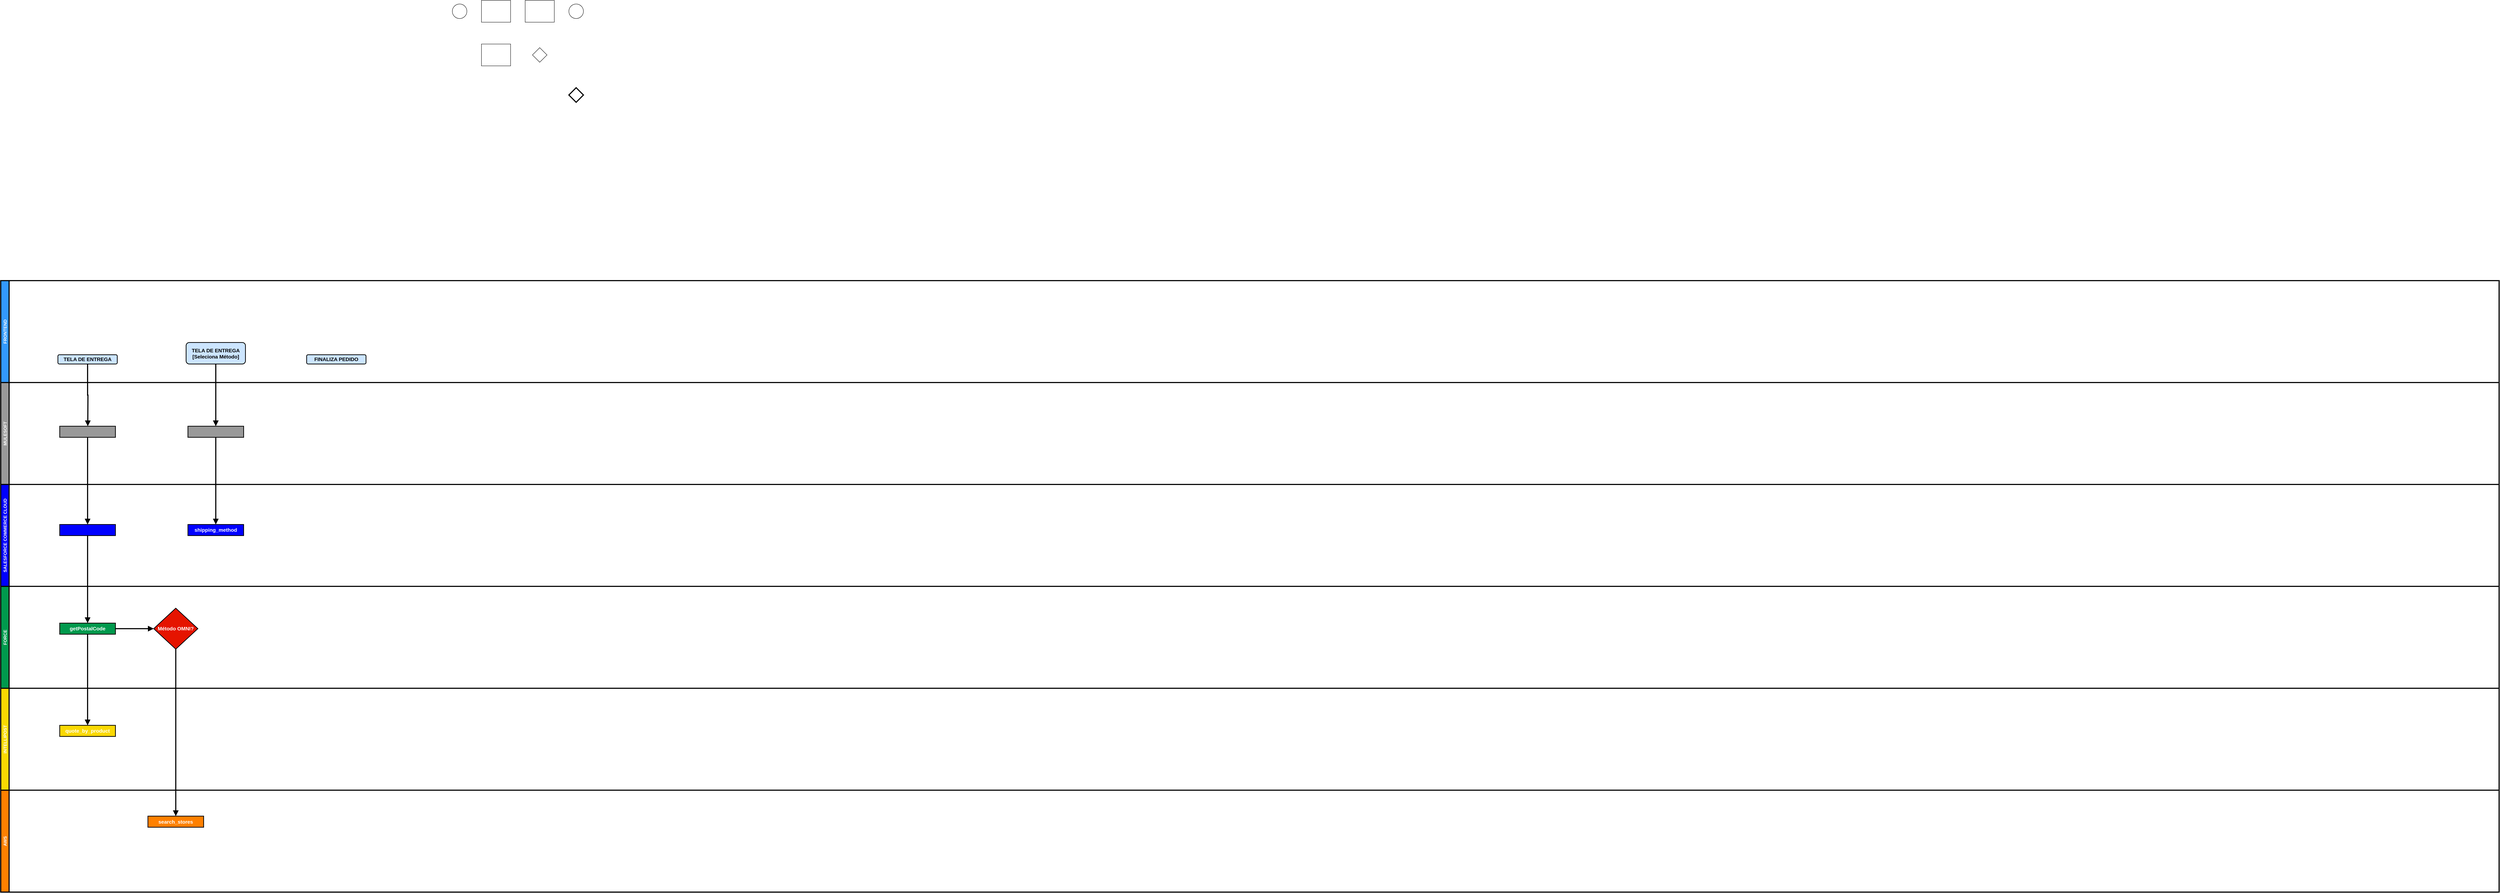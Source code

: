<mxfile version="20.0.3" type="github">
  <diagram id="prtHgNgQTEPvFCAcTncT" name="Page-1">
    <mxGraphModel dx="2408" dy="905" grid="1" gridSize="10" guides="1" tooltips="1" connect="1" arrows="1" fold="1" page="1" pageScale="1" pageWidth="827" pageHeight="1169" math="0" shadow="0">
      <root>
        <mxCell id="0" />
        <mxCell id="1" parent="0" />
        <mxCell id="UH4h_3Y_hmDIXnIcrMvg-1" value="" style="edgeStyle=orthogonalEdgeStyle;rounded=0;orthogonalLoop=1;jettySize=auto;html=1;dashed=1;endArrow=none;endFill=0;" edge="1" parent="1" target="UH4h_3Y_hmDIXnIcrMvg-12">
          <mxGeometry relative="1" as="geometry">
            <mxPoint x="790" y="440" as="sourcePoint" />
          </mxGeometry>
        </mxCell>
        <mxCell id="UH4h_3Y_hmDIXnIcrMvg-2" style="edgeStyle=orthogonalEdgeStyle;rounded=0;orthogonalLoop=1;jettySize=auto;html=1;endArrow=classic;endFill=1;" edge="1" parent="1" source="UH4h_3Y_hmDIXnIcrMvg-13">
          <mxGeometry relative="1" as="geometry">
            <mxPoint x="910" y="440" as="targetPoint" />
          </mxGeometry>
        </mxCell>
        <mxCell id="UH4h_3Y_hmDIXnIcrMvg-18" value="" style="ellipse;whiteSpace=wrap;html=1;" vertex="1" parent="1">
          <mxGeometry x="610" y="20" width="40" height="40" as="geometry" />
        </mxCell>
        <mxCell id="UH4h_3Y_hmDIXnIcrMvg-19" value="" style="rounded=0;whiteSpace=wrap;html=1;fontFamily=Helvetica;fontSize=12;fontColor=#000000;align=center;" vertex="1" parent="1">
          <mxGeometry x="690" y="10" width="80" height="60" as="geometry" />
        </mxCell>
        <mxCell id="UH4h_3Y_hmDIXnIcrMvg-20" value="" style="rounded=0;whiteSpace=wrap;html=1;fontFamily=Helvetica;fontSize=12;fontColor=#000000;align=center;" vertex="1" parent="1">
          <mxGeometry x="810" y="10" width="80" height="60" as="geometry" />
        </mxCell>
        <mxCell id="UH4h_3Y_hmDIXnIcrMvg-21" value="" style="ellipse;whiteSpace=wrap;html=1;" vertex="1" parent="1">
          <mxGeometry x="930" y="20" width="40" height="40" as="geometry" />
        </mxCell>
        <mxCell id="UH4h_3Y_hmDIXnIcrMvg-22" value="" style="rounded=0;whiteSpace=wrap;html=1;fontFamily=Helvetica;fontSize=12;fontColor=#000000;align=center;" vertex="1" parent="1">
          <mxGeometry x="690" y="130" width="80" height="60" as="geometry" />
        </mxCell>
        <mxCell id="UH4h_3Y_hmDIXnIcrMvg-23" value="" style="rhombus;whiteSpace=wrap;html=1;fontFamily=Helvetica;fontSize=12;fontColor=#000000;align=center;" vertex="1" parent="1">
          <mxGeometry x="830" y="140" width="40" height="40" as="geometry" />
        </mxCell>
        <mxCell id="UH4h_3Y_hmDIXnIcrMvg-25" value="" style="rhombus;whiteSpace=wrap;html=1;fontFamily=Helvetica;fontSize=12;fontColor=#000000;align=center;strokeColor=default;strokeWidth=3;" vertex="1" parent="1">
          <mxGeometry x="930" y="250" width="40" height="40" as="geometry" />
        </mxCell>
        <mxCell id="UH4h_3Y_hmDIXnIcrMvg-67" value="" style="group;strokeColor=default;strokeWidth=3;" vertex="1" connectable="0" parent="1">
          <mxGeometry x="-630" y="780" width="6860" height="1680" as="geometry" />
        </mxCell>
        <mxCell id="UH4h_3Y_hmDIXnIcrMvg-36" value="FRONTEND" style="swimlane;horizontal=0;labelBackgroundColor=none;fillColor=#3399FF;fontColor=#FFFFFF;strokeColor=default;strokeWidth=3;" vertex="1" parent="UH4h_3Y_hmDIXnIcrMvg-67">
          <mxGeometry width="6860" height="280" as="geometry" />
        </mxCell>
        <mxCell id="UH4h_3Y_hmDIXnIcrMvg-58" value="TELA DE ENTREGA" style="rounded=1;whiteSpace=wrap;html=1;labelBackgroundColor=none;fontColor=#000000;fillColor=#CCE5FF;strokeColor=default;strokeWidth=2;fontSize=14;fontStyle=1" vertex="1" parent="UH4h_3Y_hmDIXnIcrMvg-36">
          <mxGeometry x="157" y="203.636" width="163" height="25.455" as="geometry" />
        </mxCell>
        <mxCell id="UH4h_3Y_hmDIXnIcrMvg-68" value="TELA DE ENTREGA&lt;br&gt;[Seleciona Método]" style="rounded=1;whiteSpace=wrap;html=1;labelBackgroundColor=none;fontColor=#000000;fillColor=#CCE5FF;strokeColor=default;strokeWidth=2;fontSize=14;fontStyle=1" vertex="1" parent="UH4h_3Y_hmDIXnIcrMvg-36">
          <mxGeometry x="509" y="170" width="163" height="59.09" as="geometry" />
        </mxCell>
        <mxCell id="UH4h_3Y_hmDIXnIcrMvg-78" value="FINALIZA PEDIDO" style="rounded=1;whiteSpace=wrap;html=1;labelBackgroundColor=none;fontColor=#000000;fillColor=#CCE5FF;strokeColor=default;strokeWidth=2;fontSize=14;fontStyle=1" vertex="1" parent="UH4h_3Y_hmDIXnIcrMvg-36">
          <mxGeometry x="840" y="203.636" width="163" height="25.455" as="geometry" />
        </mxCell>
        <mxCell id="UH4h_3Y_hmDIXnIcrMvg-54" value="SALESFORCE COMMERCE CLOUD" style="swimlane;horizontal=0;labelBackgroundColor=none;fillColor=#0000FF;fontColor=#FFFFFF;strokeColor=default;strokeWidth=3;" vertex="1" parent="UH4h_3Y_hmDIXnIcrMvg-67">
          <mxGeometry y="560" width="6860" height="280" as="geometry" />
        </mxCell>
        <mxCell id="UH4h_3Y_hmDIXnIcrMvg-71" value="" style="rounded=0;whiteSpace=wrap;html=1;fontFamily=Helvetica;fontSize=14;fontColor=#ffffff;align=center;fillColor=#0000FF;strokeColor=default;strokeWidth=2;fontStyle=1" vertex="1" parent="UH4h_3Y_hmDIXnIcrMvg-54">
          <mxGeometry x="162" y="110.003" width="153" height="30.545" as="geometry" />
        </mxCell>
        <mxCell id="UH4h_3Y_hmDIXnIcrMvg-72" value="shipping_method" style="rounded=0;whiteSpace=wrap;html=1;fontFamily=Helvetica;fontSize=14;fontColor=#ffffff;align=center;fillColor=#0000FF;strokeColor=default;strokeWidth=2;fontStyle=1" vertex="1" parent="UH4h_3Y_hmDIXnIcrMvg-54">
          <mxGeometry x="514" y="110.003" width="153" height="30.545" as="geometry" />
        </mxCell>
        <mxCell id="UH4h_3Y_hmDIXnIcrMvg-55" value="FORCE" style="swimlane;horizontal=0;labelBackgroundColor=none;fillColor=#00994D;fontColor=#FFFFFF;strokeColor=default;strokeWidth=3;" vertex="1" parent="UH4h_3Y_hmDIXnIcrMvg-67">
          <mxGeometry y="840" width="6860" height="280" as="geometry" />
        </mxCell>
        <mxCell id="UH4h_3Y_hmDIXnIcrMvg-62" style="edgeStyle=orthogonalEdgeStyle;rounded=0;orthogonalLoop=1;jettySize=auto;html=1;entryX=0;entryY=0.5;entryDx=0;entryDy=0;fontColor=#000000;strokeWidth=3;endArrow=block;endFill=1;strokeColor=default;fontSize=14;fontStyle=1;endSize=8;" edge="1" parent="UH4h_3Y_hmDIXnIcrMvg-55" source="UH4h_3Y_hmDIXnIcrMvg-24" target="UH4h_3Y_hmDIXnIcrMvg-61">
          <mxGeometry relative="1" as="geometry" />
        </mxCell>
        <mxCell id="UH4h_3Y_hmDIXnIcrMvg-24" value="getPostalCode" style="rounded=0;whiteSpace=wrap;html=1;fontFamily=Helvetica;fontSize=14;fontColor=#ffffff;align=center;fillColor=#00994D;strokeColor=default;strokeWidth=2;fontStyle=1" vertex="1" parent="UH4h_3Y_hmDIXnIcrMvg-55">
          <mxGeometry x="162" y="100.953" width="153" height="30.545" as="geometry" />
        </mxCell>
        <mxCell id="UH4h_3Y_hmDIXnIcrMvg-61" value="Método OMNI?" style="rhombus;whiteSpace=wrap;html=1;labelBackgroundColor=none;fontColor=#ffffff;fillColor=#e51400;strokeColor=default;strokeWidth=2;fontSize=14;fontStyle=1" vertex="1" parent="UH4h_3Y_hmDIXnIcrMvg-55">
          <mxGeometry x="420" y="60" width="121.29" height="112.45" as="geometry" />
        </mxCell>
        <mxCell id="UH4h_3Y_hmDIXnIcrMvg-56" value="INTELLIPOST" style="swimlane;horizontal=0;labelBackgroundColor=none;fillColor=#FAD902;fontColor=#FFFFFF;strokeColor=default;strokeWidth=3;" vertex="1" parent="UH4h_3Y_hmDIXnIcrMvg-67">
          <mxGeometry y="1120" width="6860" height="280" as="geometry" />
        </mxCell>
        <mxCell id="UH4h_3Y_hmDIXnIcrMvg-63" value="quote_by_product" style="rounded=0;whiteSpace=wrap;html=1;fontFamily=Helvetica;fontSize=14;fontColor=#ffffff;align=center;fillColor=#FAD902;strokeColor=default;strokeWidth=2;fontStyle=1" vertex="1" parent="UH4h_3Y_hmDIXnIcrMvg-56">
          <mxGeometry x="162" y="101.818" width="153" height="30.545" as="geometry" />
        </mxCell>
        <mxCell id="UH4h_3Y_hmDIXnIcrMvg-57" value="AWS" style="swimlane;horizontal=0;labelBackgroundColor=none;fillColor=#FF8000;fontColor=#FFFFFF;strokeColor=default;strokeWidth=3;" vertex="1" parent="UH4h_3Y_hmDIXnIcrMvg-67">
          <mxGeometry y="1400" width="6860" height="280" as="geometry" />
        </mxCell>
        <mxCell id="UH4h_3Y_hmDIXnIcrMvg-65" value="search_stores" style="rounded=0;whiteSpace=wrap;html=1;fontFamily=Helvetica;fontSize=14;fontColor=#ffffff;align=center;fillColor=#FF8000;strokeColor=default;strokeWidth=2;fontStyle=1" vertex="1" parent="UH4h_3Y_hmDIXnIcrMvg-57">
          <mxGeometry x="404.14" y="71.273" width="153" height="30.545" as="geometry" />
        </mxCell>
        <mxCell id="UH4h_3Y_hmDIXnIcrMvg-59" value="MULESOFT" style="swimlane;horizontal=0;labelBackgroundColor=none;fillColor=#999999;fontColor=#FFFFFF;strokeColor=default;strokeWidth=3;" vertex="1" parent="UH4h_3Y_hmDIXnIcrMvg-67">
          <mxGeometry y="280" width="6860" height="280" as="geometry" />
        </mxCell>
        <mxCell id="UH4h_3Y_hmDIXnIcrMvg-69" value="" style="rounded=0;whiteSpace=wrap;html=1;fontFamily=Helvetica;fontSize=14;fontColor=#ffffff;align=center;fillColor=#999999;strokeColor=default;strokeWidth=2;fontStyle=1" vertex="1" parent="UH4h_3Y_hmDIXnIcrMvg-59">
          <mxGeometry x="162" y="120.003" width="153" height="30.545" as="geometry" />
        </mxCell>
        <mxCell id="UH4h_3Y_hmDIXnIcrMvg-70" value="" style="rounded=0;whiteSpace=wrap;html=1;fontFamily=Helvetica;fontSize=14;fontColor=#ffffff;align=center;fillColor=#999999;strokeColor=default;strokeWidth=2;fontStyle=1" vertex="1" parent="UH4h_3Y_hmDIXnIcrMvg-59">
          <mxGeometry x="514" y="120.003" width="153" height="30.545" as="geometry" />
        </mxCell>
        <mxCell id="UH4h_3Y_hmDIXnIcrMvg-60" style="edgeStyle=orthogonalEdgeStyle;rounded=0;orthogonalLoop=1;jettySize=auto;html=1;fontColor=#000000;strokeWidth=3;endArrow=block;endFill=1;strokeColor=default;fontSize=14;fontStyle=1;endSize=8;" edge="1" parent="UH4h_3Y_hmDIXnIcrMvg-67" source="UH4h_3Y_hmDIXnIcrMvg-58">
          <mxGeometry relative="1" as="geometry">
            <mxPoint x="239" y="400" as="targetPoint" />
          </mxGeometry>
        </mxCell>
        <mxCell id="UH4h_3Y_hmDIXnIcrMvg-64" style="edgeStyle=orthogonalEdgeStyle;rounded=0;orthogonalLoop=1;jettySize=auto;html=1;fontColor=#000000;strokeWidth=3;endArrow=block;endFill=1;strokeColor=default;fontSize=14;fontStyle=1;endSize=8;" edge="1" parent="UH4h_3Y_hmDIXnIcrMvg-67" source="UH4h_3Y_hmDIXnIcrMvg-24" target="UH4h_3Y_hmDIXnIcrMvg-63">
          <mxGeometry relative="1" as="geometry" />
        </mxCell>
        <mxCell id="UH4h_3Y_hmDIXnIcrMvg-66" style="edgeStyle=orthogonalEdgeStyle;rounded=0;orthogonalLoop=1;jettySize=auto;html=1;fontColor=#000000;entryX=0.5;entryY=0;entryDx=0;entryDy=0;strokeWidth=3;endArrow=block;endFill=1;strokeColor=default;fontSize=14;fontStyle=1;endSize=8;" edge="1" parent="UH4h_3Y_hmDIXnIcrMvg-67" source="UH4h_3Y_hmDIXnIcrMvg-61" target="UH4h_3Y_hmDIXnIcrMvg-65">
          <mxGeometry relative="1" as="geometry">
            <mxPoint x="-149.355" y="1858.182" as="targetPoint" />
          </mxGeometry>
        </mxCell>
        <mxCell id="UH4h_3Y_hmDIXnIcrMvg-73" style="edgeStyle=orthogonalEdgeStyle;rounded=0;orthogonalLoop=1;jettySize=auto;html=1;entryX=0.5;entryY=0;entryDx=0;entryDy=0;fontSize=14;fontColor=#000000;endArrow=block;endFill=1;strokeColor=default;strokeWidth=3;endSize=8;" edge="1" parent="UH4h_3Y_hmDIXnIcrMvg-67" source="UH4h_3Y_hmDIXnIcrMvg-68" target="UH4h_3Y_hmDIXnIcrMvg-70">
          <mxGeometry relative="1" as="geometry" />
        </mxCell>
        <mxCell id="UH4h_3Y_hmDIXnIcrMvg-74" style="edgeStyle=orthogonalEdgeStyle;rounded=0;orthogonalLoop=1;jettySize=auto;html=1;entryX=0.5;entryY=0;entryDx=0;entryDy=0;fontSize=14;fontColor=#000000;endArrow=block;endFill=1;strokeColor=default;strokeWidth=3;endSize=8;" edge="1" parent="UH4h_3Y_hmDIXnIcrMvg-67" source="UH4h_3Y_hmDIXnIcrMvg-70" target="UH4h_3Y_hmDIXnIcrMvg-72">
          <mxGeometry relative="1" as="geometry" />
        </mxCell>
        <mxCell id="UH4h_3Y_hmDIXnIcrMvg-75" style="edgeStyle=orthogonalEdgeStyle;rounded=0;orthogonalLoop=1;jettySize=auto;html=1;fontSize=14;fontColor=#000000;endArrow=block;endFill=1;strokeColor=default;strokeWidth=3;endSize=8;" edge="1" parent="UH4h_3Y_hmDIXnIcrMvg-67" source="UH4h_3Y_hmDIXnIcrMvg-69" target="UH4h_3Y_hmDIXnIcrMvg-71">
          <mxGeometry relative="1" as="geometry" />
        </mxCell>
        <mxCell id="UH4h_3Y_hmDIXnIcrMvg-76" style="edgeStyle=orthogonalEdgeStyle;rounded=0;orthogonalLoop=1;jettySize=auto;html=1;entryX=0.5;entryY=0;entryDx=0;entryDy=0;fontSize=14;fontColor=#000000;endArrow=block;endFill=1;strokeColor=default;strokeWidth=3;endSize=8;" edge="1" parent="UH4h_3Y_hmDIXnIcrMvg-67" source="UH4h_3Y_hmDIXnIcrMvg-71" target="UH4h_3Y_hmDIXnIcrMvg-24">
          <mxGeometry relative="1" as="geometry" />
        </mxCell>
      </root>
    </mxGraphModel>
  </diagram>
</mxfile>
